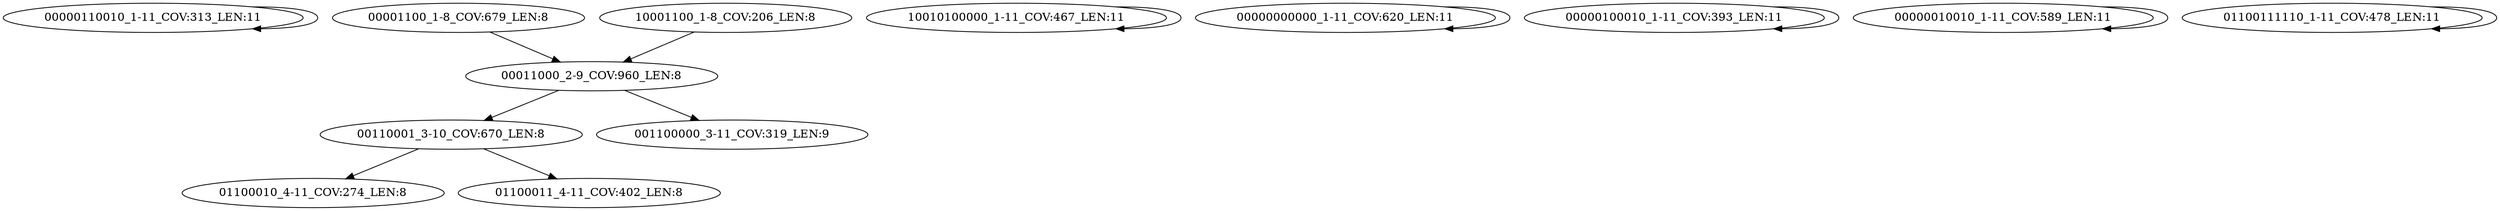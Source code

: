 digraph G {
    "00000110010_1-11_COV:313_LEN:11" -> "00000110010_1-11_COV:313_LEN:11";
    "00001100_1-8_COV:679_LEN:8" -> "00011000_2-9_COV:960_LEN:8";
    "10010100000_1-11_COV:467_LEN:11" -> "10010100000_1-11_COV:467_LEN:11";
    "00110001_3-10_COV:670_LEN:8" -> "01100010_4-11_COV:274_LEN:8";
    "00110001_3-10_COV:670_LEN:8" -> "01100011_4-11_COV:402_LEN:8";
    "00000000000_1-11_COV:620_LEN:11" -> "00000000000_1-11_COV:620_LEN:11";
    "00000100010_1-11_COV:393_LEN:11" -> "00000100010_1-11_COV:393_LEN:11";
    "00000010010_1-11_COV:589_LEN:11" -> "00000010010_1-11_COV:589_LEN:11";
    "00011000_2-9_COV:960_LEN:8" -> "00110001_3-10_COV:670_LEN:8";
    "00011000_2-9_COV:960_LEN:8" -> "001100000_3-11_COV:319_LEN:9";
    "10001100_1-8_COV:206_LEN:8" -> "00011000_2-9_COV:960_LEN:8";
    "01100111110_1-11_COV:478_LEN:11" -> "01100111110_1-11_COV:478_LEN:11";
}
